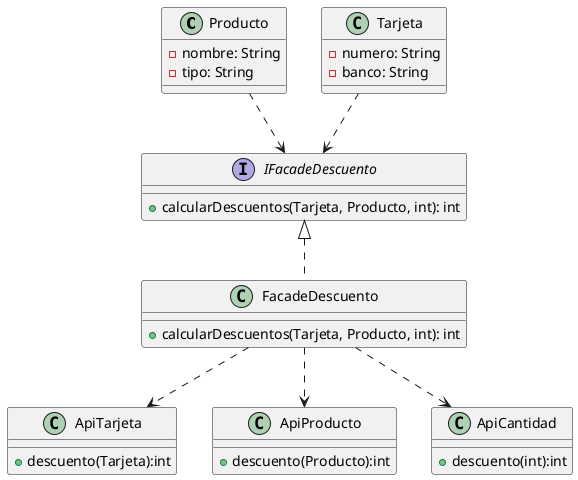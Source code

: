 @startuml
class Producto{
-nombre: String
-tipo: String
}
class Tarjeta{
-numero: String
-banco: String
}
Tarjeta ..> IFacadeDescuento
Producto ..> IFacadeDescuento
class ApiTarjeta{
+descuento(Tarjeta):int
}
class ApiProducto{
+descuento(Producto):int
}
class ApiCantidad{
+descuento(int):int
}
FacadeDescuento .u.|> IFacadeDescuento
interface IFacadeDescuento{
+calcularDescuentos(Tarjeta, Producto, int): int
}
class FacadeDescuento{
+calcularDescuentos(Tarjeta, Producto, int): int
}
FacadeDescuento ..> ApiProducto
FacadeDescuento ..> ApiTarjeta
FacadeDescuento ..> ApiCantidad

@enduml